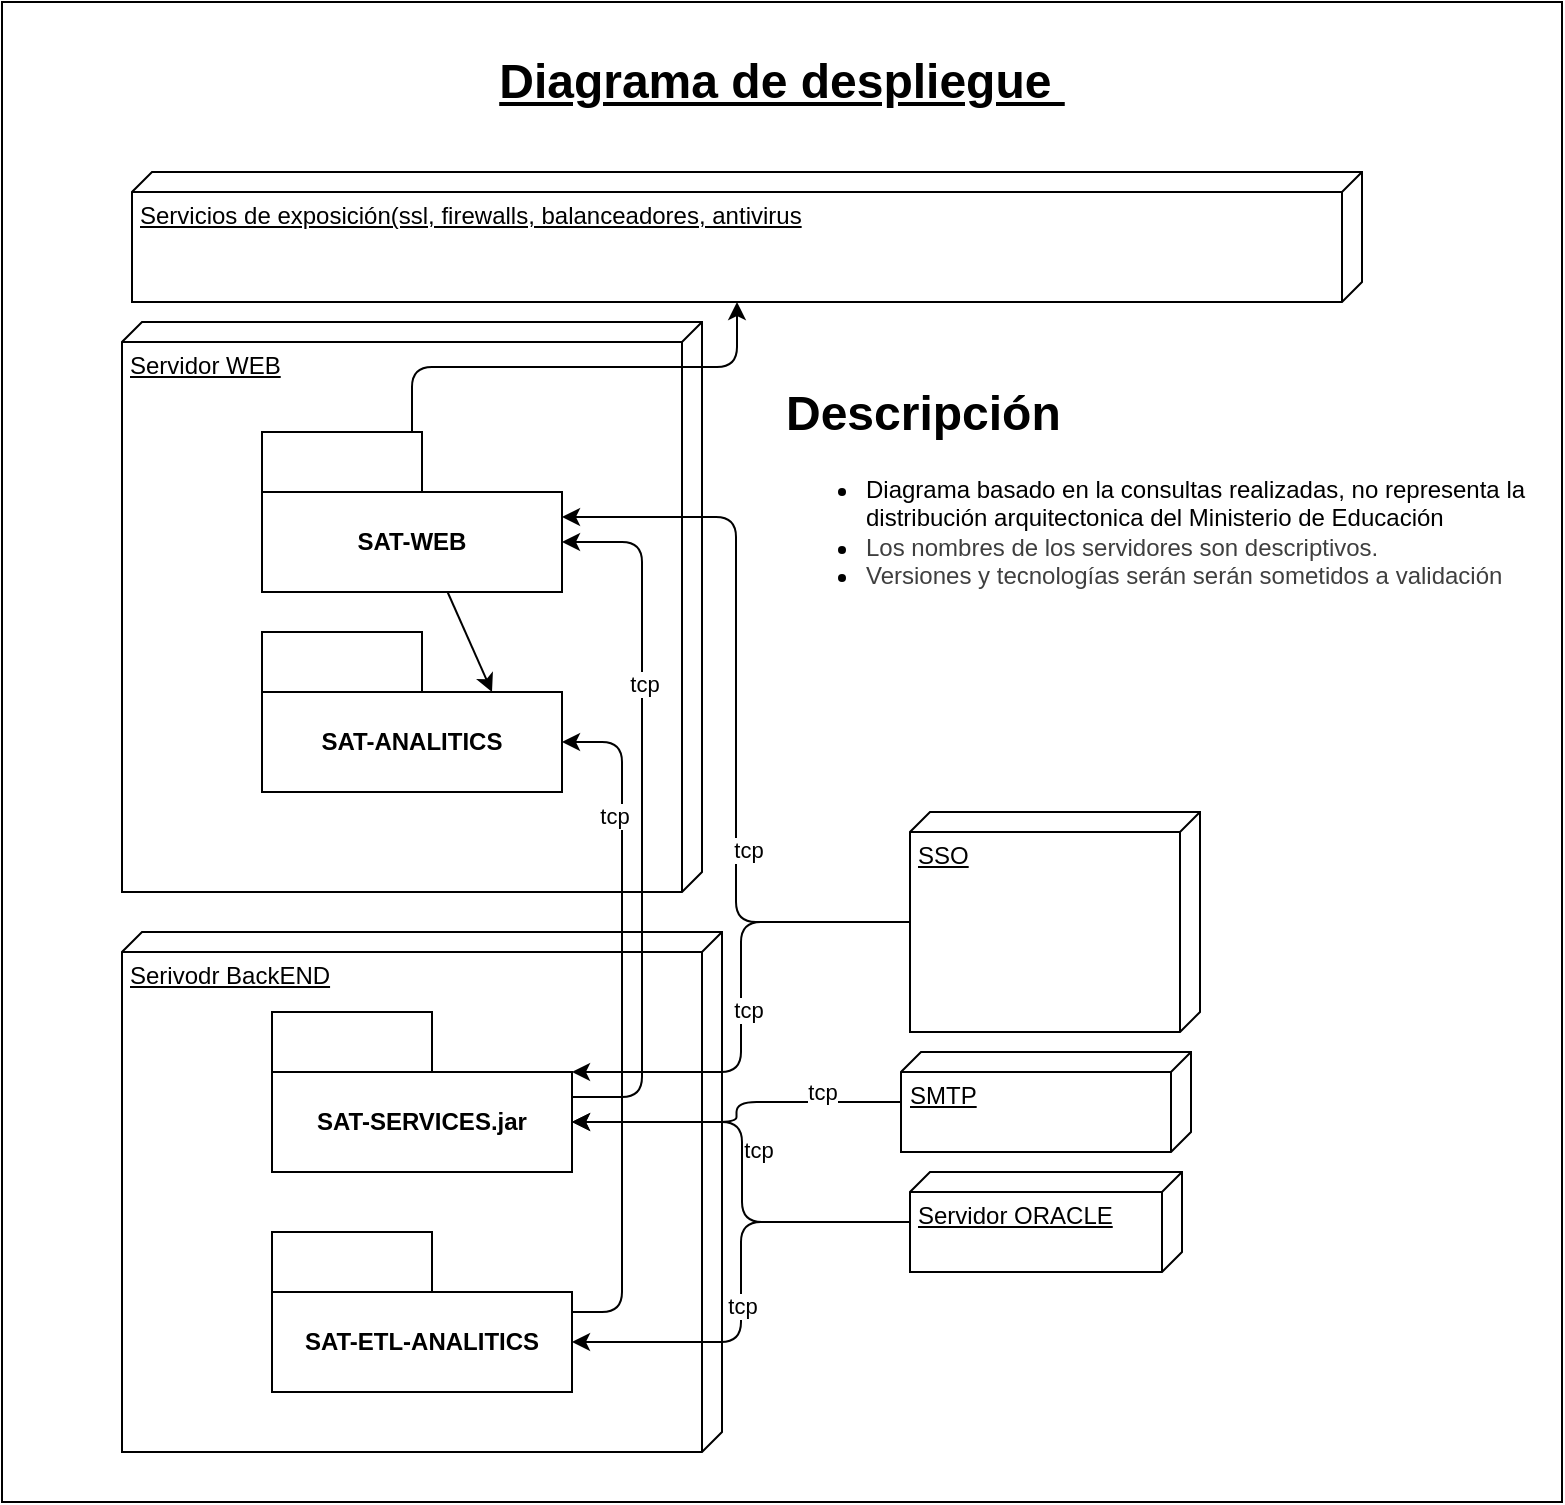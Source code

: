 <mxfile>
    <diagram id="s8_tCFXMnq9FvnXNB_g6" name="Página-1">
        <mxGraphModel dx="1324" dy="1653" grid="1" gridSize="10" guides="1" tooltips="1" connect="1" arrows="1" fold="1" page="1" pageScale="1" pageWidth="827" pageHeight="1169" math="0" shadow="0">
            <root>
                <mxCell id="0"/>
                <mxCell id="1" parent="0"/>
                <mxCell id="25" value="" style="rounded=0;whiteSpace=wrap;html=1;" parent="1" vertex="1">
                    <mxGeometry x="-40" y="-165" width="780" height="750" as="geometry"/>
                </mxCell>
                <mxCell id="2" value="Servidor WEB" style="verticalAlign=top;align=left;spacingTop=8;spacingLeft=2;spacingRight=12;shape=cube;size=10;direction=south;fontStyle=4;html=1;whiteSpace=wrap;" parent="1" vertex="1">
                    <mxGeometry x="20" y="-5" width="290" height="285" as="geometry"/>
                </mxCell>
                <mxCell id="4" value="Serivodr BackEND" style="verticalAlign=top;align=left;spacingTop=8;spacingLeft=2;spacingRight=12;shape=cube;size=10;direction=south;fontStyle=4;html=1;whiteSpace=wrap;" parent="1" vertex="1">
                    <mxGeometry x="20" y="300" width="300" height="260" as="geometry"/>
                </mxCell>
                <mxCell id="5" value="Servidor ORACLE" style="verticalAlign=top;align=left;spacingTop=8;spacingLeft=2;spacingRight=12;shape=cube;size=10;direction=south;fontStyle=4;html=1;whiteSpace=wrap;" parent="1" vertex="1">
                    <mxGeometry x="414" y="420" width="136" height="50" as="geometry"/>
                </mxCell>
                <mxCell id="8" value="SAT-WEB" style="shape=folder;fontStyle=1;tabWidth=80;tabHeight=30;tabPosition=left;html=1;boundedLbl=1;whiteSpace=wrap;" parent="1" vertex="1">
                    <mxGeometry x="90" y="50" width="150" height="80" as="geometry"/>
                </mxCell>
                <mxCell id="9" value="SAT-ANALITICS" style="shape=folder;fontStyle=1;tabWidth=80;tabHeight=30;tabPosition=left;html=1;boundedLbl=1;whiteSpace=wrap;" parent="1" vertex="1">
                    <mxGeometry x="90" y="150" width="150" height="80" as="geometry"/>
                </mxCell>
                <mxCell id="10" value="SAT-SERVICES.jar" style="shape=folder;fontStyle=1;tabWidth=80;tabHeight=30;tabPosition=left;html=1;boundedLbl=1;whiteSpace=wrap;" parent="1" vertex="1">
                    <mxGeometry x="95" y="340" width="150" height="80" as="geometry"/>
                </mxCell>
                <mxCell id="11" value="SAT-ETL-ANALITICS" style="shape=folder;fontStyle=1;tabWidth=80;tabHeight=30;tabPosition=left;html=1;boundedLbl=1;whiteSpace=wrap;" parent="1" vertex="1">
                    <mxGeometry x="95" y="450" width="150" height="80" as="geometry"/>
                </mxCell>
                <mxCell id="14" style="edgeStyle=orthogonalEdgeStyle;html=1;entryX=0;entryY=0;entryDx=150;entryDy=55;entryPerimeter=0;" parent="1" source="5" target="11" edge="1">
                    <mxGeometry relative="1" as="geometry"/>
                </mxCell>
                <mxCell id="32" value="tcp" style="edgeLabel;html=1;align=center;verticalAlign=middle;resizable=0;points=[];" parent="14" vertex="1" connectable="0">
                    <mxGeometry x="0.103" relative="1" as="geometry">
                        <mxPoint as="offset"/>
                    </mxGeometry>
                </mxCell>
                <mxCell id="15" style="edgeStyle=orthogonalEdgeStyle;html=1;entryX=0;entryY=0;entryDx=150;entryDy=55;entryPerimeter=0;" parent="1" source="5" target="10" edge="1">
                    <mxGeometry relative="1" as="geometry">
                        <Array as="points">
                            <mxPoint x="330" y="445"/>
                            <mxPoint x="330" y="395"/>
                        </Array>
                    </mxGeometry>
                </mxCell>
                <mxCell id="31" value="tcp" style="edgeLabel;html=1;align=center;verticalAlign=middle;resizable=0;points=[];" parent="15" vertex="1" connectable="0">
                    <mxGeometry x="0.086" y="-8" relative="1" as="geometry">
                        <mxPoint y="-1" as="offset"/>
                    </mxGeometry>
                </mxCell>
                <mxCell id="16" style="edgeStyle=none;html=1;entryX=0;entryY=0;entryDx=115;entryDy=30;entryPerimeter=0;" parent="1" source="8" target="9" edge="1">
                    <mxGeometry relative="1" as="geometry"/>
                </mxCell>
                <mxCell id="17" style="edgeStyle=orthogonalEdgeStyle;html=1;entryX=0;entryY=0;entryDx=150;entryDy=55;entryPerimeter=0;exitX=0;exitY=0;exitDx=150;exitDy=42.5;exitPerimeter=0;" parent="1" source="10" target="8" edge="1">
                    <mxGeometry relative="1" as="geometry">
                        <mxPoint x="180" y="330" as="sourcePoint"/>
                        <Array as="points">
                            <mxPoint x="280" y="383"/>
                            <mxPoint x="280" y="105"/>
                        </Array>
                    </mxGeometry>
                </mxCell>
                <mxCell id="27" value="tcp" style="edgeLabel;html=1;align=center;verticalAlign=middle;resizable=0;points=[];" parent="17" vertex="1" connectable="0">
                    <mxGeometry x="0.366" y="-1" relative="1" as="geometry">
                        <mxPoint y="-1" as="offset"/>
                    </mxGeometry>
                </mxCell>
                <mxCell id="18" style="edgeStyle=orthogonalEdgeStyle;html=1;entryX=0;entryY=0;entryDx=150;entryDy=55;entryPerimeter=0;" parent="1" source="11" target="9" edge="1">
                    <mxGeometry relative="1" as="geometry">
                        <Array as="points">
                            <mxPoint x="270" y="490"/>
                            <mxPoint x="270" y="205"/>
                        </Array>
                    </mxGeometry>
                </mxCell>
                <mxCell id="28" value="tcp" style="edgeLabel;html=1;align=center;verticalAlign=middle;resizable=0;points=[];" parent="18" vertex="1" connectable="0">
                    <mxGeometry x="0.607" y="4" relative="1" as="geometry">
                        <mxPoint as="offset"/>
                    </mxGeometry>
                </mxCell>
                <mxCell id="19" value="SSO" style="verticalAlign=top;align=left;spacingTop=8;spacingLeft=2;spacingRight=12;shape=cube;size=10;direction=south;fontStyle=4;html=1;whiteSpace=wrap;" parent="1" vertex="1">
                    <mxGeometry x="414" y="240" width="145" height="110" as="geometry"/>
                </mxCell>
                <mxCell id="20" style="edgeStyle=orthogonalEdgeStyle;html=1;entryX=0;entryY=0;entryDx=150;entryDy=42.5;entryPerimeter=0;" parent="1" source="19" target="8" edge="1">
                    <mxGeometry relative="1" as="geometry"/>
                </mxCell>
                <mxCell id="29" value="tcp" style="edgeLabel;html=1;align=center;verticalAlign=middle;resizable=0;points=[];" parent="20" vertex="1" connectable="0">
                    <mxGeometry x="-0.344" y="-6" relative="1" as="geometry">
                        <mxPoint as="offset"/>
                    </mxGeometry>
                </mxCell>
                <mxCell id="21" style="edgeStyle=orthogonalEdgeStyle;html=1;entryX=0;entryY=0;entryDx=150;entryDy=30;entryPerimeter=0;" parent="1" source="19" target="10" edge="1">
                    <mxGeometry relative="1" as="geometry"/>
                </mxCell>
                <mxCell id="30" value="tcp" style="edgeLabel;html=1;align=center;verticalAlign=middle;resizable=0;points=[];" parent="21" vertex="1" connectable="0">
                    <mxGeometry x="0.049" y="3" relative="1" as="geometry">
                        <mxPoint as="offset"/>
                    </mxGeometry>
                </mxCell>
                <mxCell id="22" value="Servicios de exposición(ssl, firewalls, balanceadores, antivirus" style="verticalAlign=top;align=left;spacingTop=8;spacingLeft=2;spacingRight=12;shape=cube;size=10;direction=south;fontStyle=4;html=1;whiteSpace=wrap;" parent="1" vertex="1">
                    <mxGeometry x="25" y="-80" width="615" height="65" as="geometry"/>
                </mxCell>
                <mxCell id="23" style="edgeStyle=orthogonalEdgeStyle;html=1;entryX=0;entryY=0;entryDx=65;entryDy=312.5;entryPerimeter=0;" parent="1" source="8" target="22" edge="1">
                    <mxGeometry relative="1" as="geometry"/>
                </mxCell>
                <mxCell id="24" value="&lt;h1 style=&quot;margin-top: 0px;&quot;&gt;Descripción&lt;/h1&gt;&lt;p&gt;&lt;/p&gt;&lt;ul&gt;&lt;li&gt;Diagrama basado en la consultas realizadas, no representa la distribución arquitectonica del Ministerio de Educación&lt;/li&gt;&lt;li&gt;&lt;span style=&quot;color: rgb(63, 63, 63); background-color: transparent;&quot;&gt;Los nombres de los servidores son descriptivos.&lt;/span&gt;&lt;/li&gt;&lt;li&gt;&lt;span style=&quot;color: rgb(63, 63, 63); background-color: transparent;&quot;&gt;Versiones y tecnologías serán serán sometidos a validación&lt;/span&gt;&lt;/li&gt;&lt;/ul&gt;&lt;p&gt;&lt;/p&gt;" style="text;html=1;whiteSpace=wrap;overflow=hidden;rounded=0;" parent="1" vertex="1">
                    <mxGeometry x="350" y="20" width="390" height="190" as="geometry"/>
                </mxCell>
                <mxCell id="26" value="&lt;font style=&quot;font-size: 24px;&quot;&gt;&lt;b&gt;&lt;u&gt;Diagrama de despliegue&amp;nbsp;&lt;/u&gt;&lt;/b&gt;&lt;/font&gt;" style="text;html=1;align=center;verticalAlign=middle;whiteSpace=wrap;rounded=0;" parent="1" vertex="1">
                    <mxGeometry x="-40" y="-140" width="780" height="30" as="geometry"/>
                </mxCell>
                <mxCell id="34" value="SMTP" style="verticalAlign=top;align=left;spacingTop=8;spacingLeft=2;spacingRight=12;shape=cube;size=10;direction=south;fontStyle=4;html=1;whiteSpace=wrap;" vertex="1" parent="1">
                    <mxGeometry x="409.5" y="360" width="145" height="50" as="geometry"/>
                </mxCell>
                <mxCell id="35" value="tcp" style="edgeStyle=orthogonalEdgeStyle;html=1;entryX=0;entryY=0;entryDx=150;entryDy=55;entryPerimeter=0;" edge="1" parent="1" source="34" target="10">
                    <mxGeometry x="-0.547" y="-5" relative="1" as="geometry">
                        <mxPoint as="offset"/>
                    </mxGeometry>
                </mxCell>
            </root>
        </mxGraphModel>
    </diagram>
</mxfile>